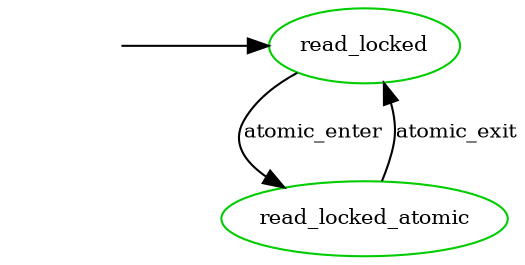 digraph state_automaton {
	center = true;
	// size = "700,800";
	nodesep = 0.5;
	{node [shape = plaintext, style=invis, label=""] "__init_read_locked"};
	node [shape = ellipse, fontsize=10, color = green3];
	edge [fontsize=10];

	"__init_read_locked" -> "read_locked";

	"read_locked" -> "read_locked_atomic" [ label = "atomic_enter" ];
	"read_locked_atomic" -> "read_locked" [ label = "atomic_exit" ];

	{ rank = min ;
		"__init_read_locked";
		"read_locked";
	}
}
